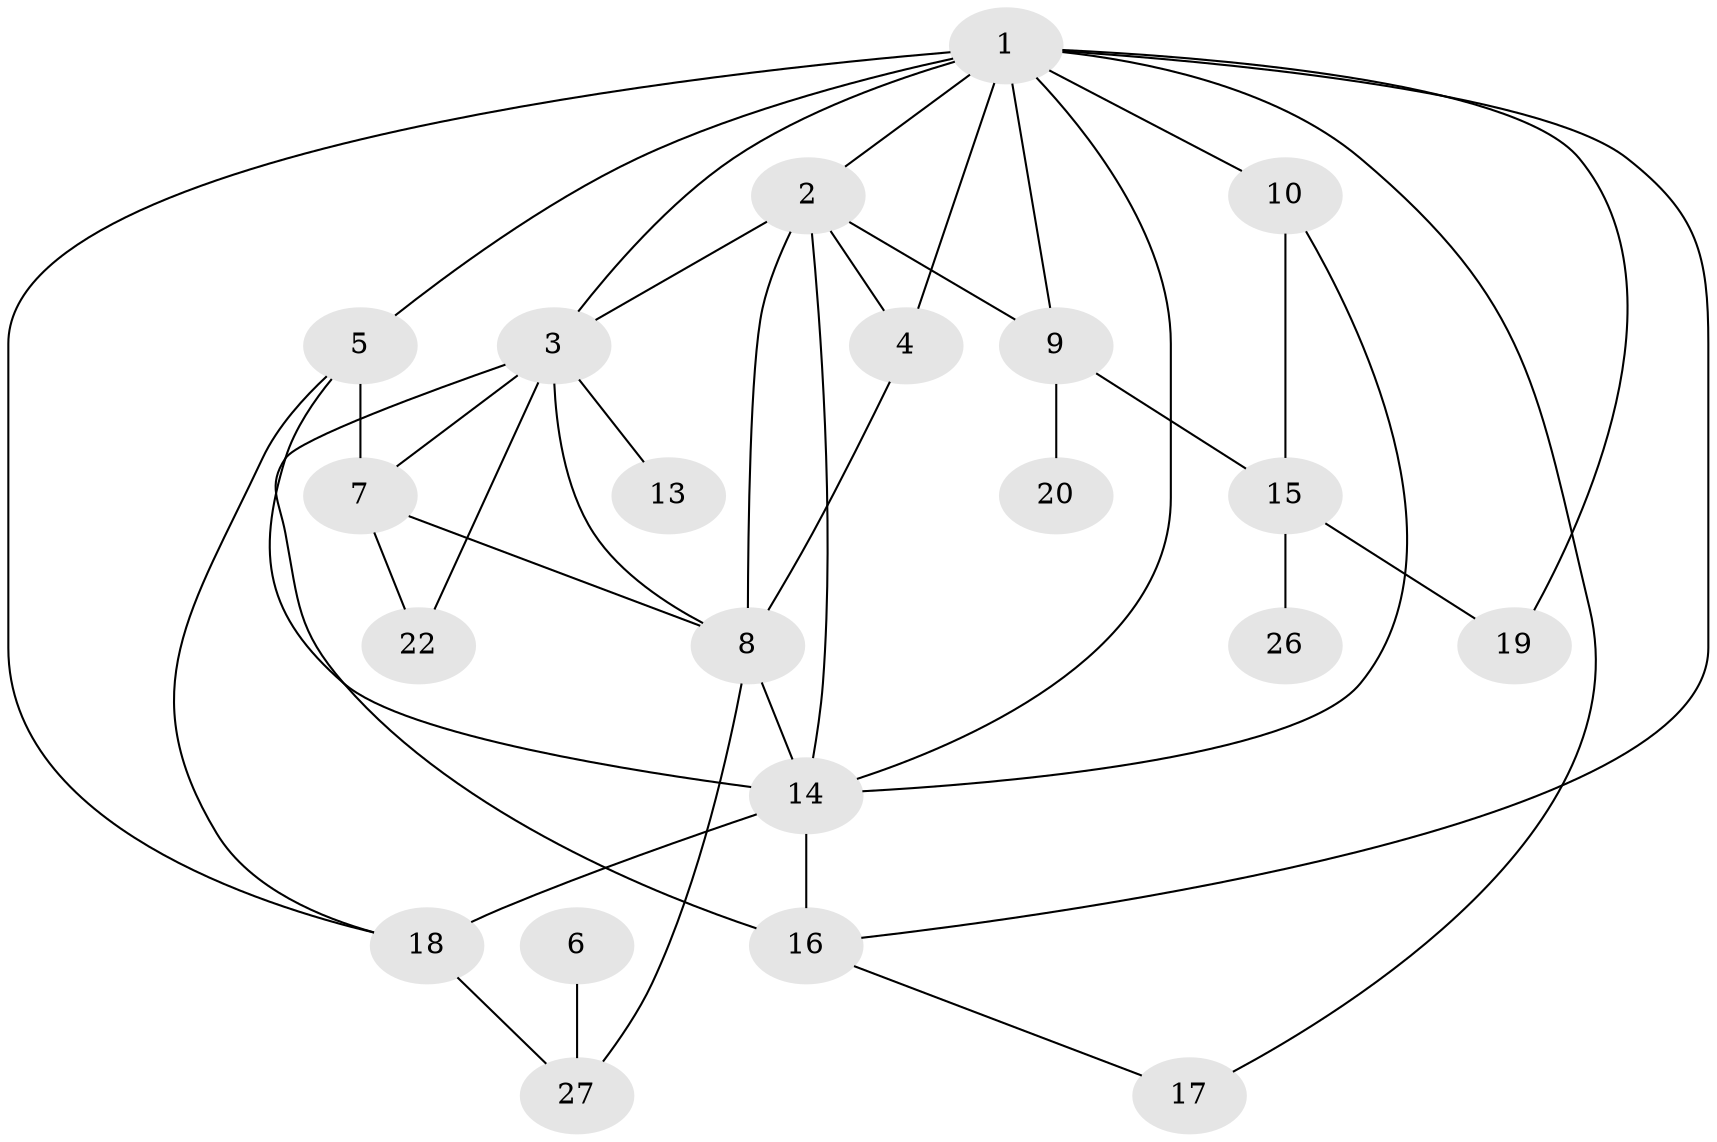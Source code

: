 // original degree distribution, {5: 0.07407407407407407, 7: 0.018518518518518517, 3: 0.24074074074074073, 11: 0.018518518518518517, 4: 0.25925925925925924, 1: 0.09259259259259259, 2: 0.18518518518518517, 0: 0.1111111111111111}
// Generated by graph-tools (version 1.1) at 2025/33/03/09/25 02:33:29]
// undirected, 21 vertices, 40 edges
graph export_dot {
graph [start="1"]
  node [color=gray90,style=filled];
  1;
  2;
  3;
  4;
  5;
  6;
  7;
  8;
  9;
  10;
  13;
  14;
  15;
  16;
  17;
  18;
  19;
  20;
  22;
  26;
  27;
  1 -- 2 [weight=1.0];
  1 -- 3 [weight=3.0];
  1 -- 4 [weight=2.0];
  1 -- 5 [weight=1.0];
  1 -- 9 [weight=1.0];
  1 -- 10 [weight=2.0];
  1 -- 14 [weight=2.0];
  1 -- 16 [weight=1.0];
  1 -- 17 [weight=1.0];
  1 -- 18 [weight=1.0];
  1 -- 19 [weight=1.0];
  2 -- 3 [weight=1.0];
  2 -- 4 [weight=1.0];
  2 -- 8 [weight=1.0];
  2 -- 9 [weight=1.0];
  2 -- 14 [weight=1.0];
  3 -- 7 [weight=2.0];
  3 -- 8 [weight=1.0];
  3 -- 13 [weight=1.0];
  3 -- 16 [weight=2.0];
  3 -- 22 [weight=1.0];
  4 -- 8 [weight=1.0];
  5 -- 7 [weight=2.0];
  5 -- 14 [weight=1.0];
  5 -- 18 [weight=1.0];
  6 -- 27 [weight=1.0];
  7 -- 8 [weight=1.0];
  7 -- 22 [weight=1.0];
  8 -- 14 [weight=2.0];
  8 -- 27 [weight=1.0];
  9 -- 15 [weight=1.0];
  9 -- 20 [weight=1.0];
  10 -- 14 [weight=1.0];
  10 -- 15 [weight=1.0];
  14 -- 16 [weight=1.0];
  14 -- 18 [weight=2.0];
  15 -- 19 [weight=1.0];
  15 -- 26 [weight=1.0];
  16 -- 17 [weight=1.0];
  18 -- 27 [weight=1.0];
}
